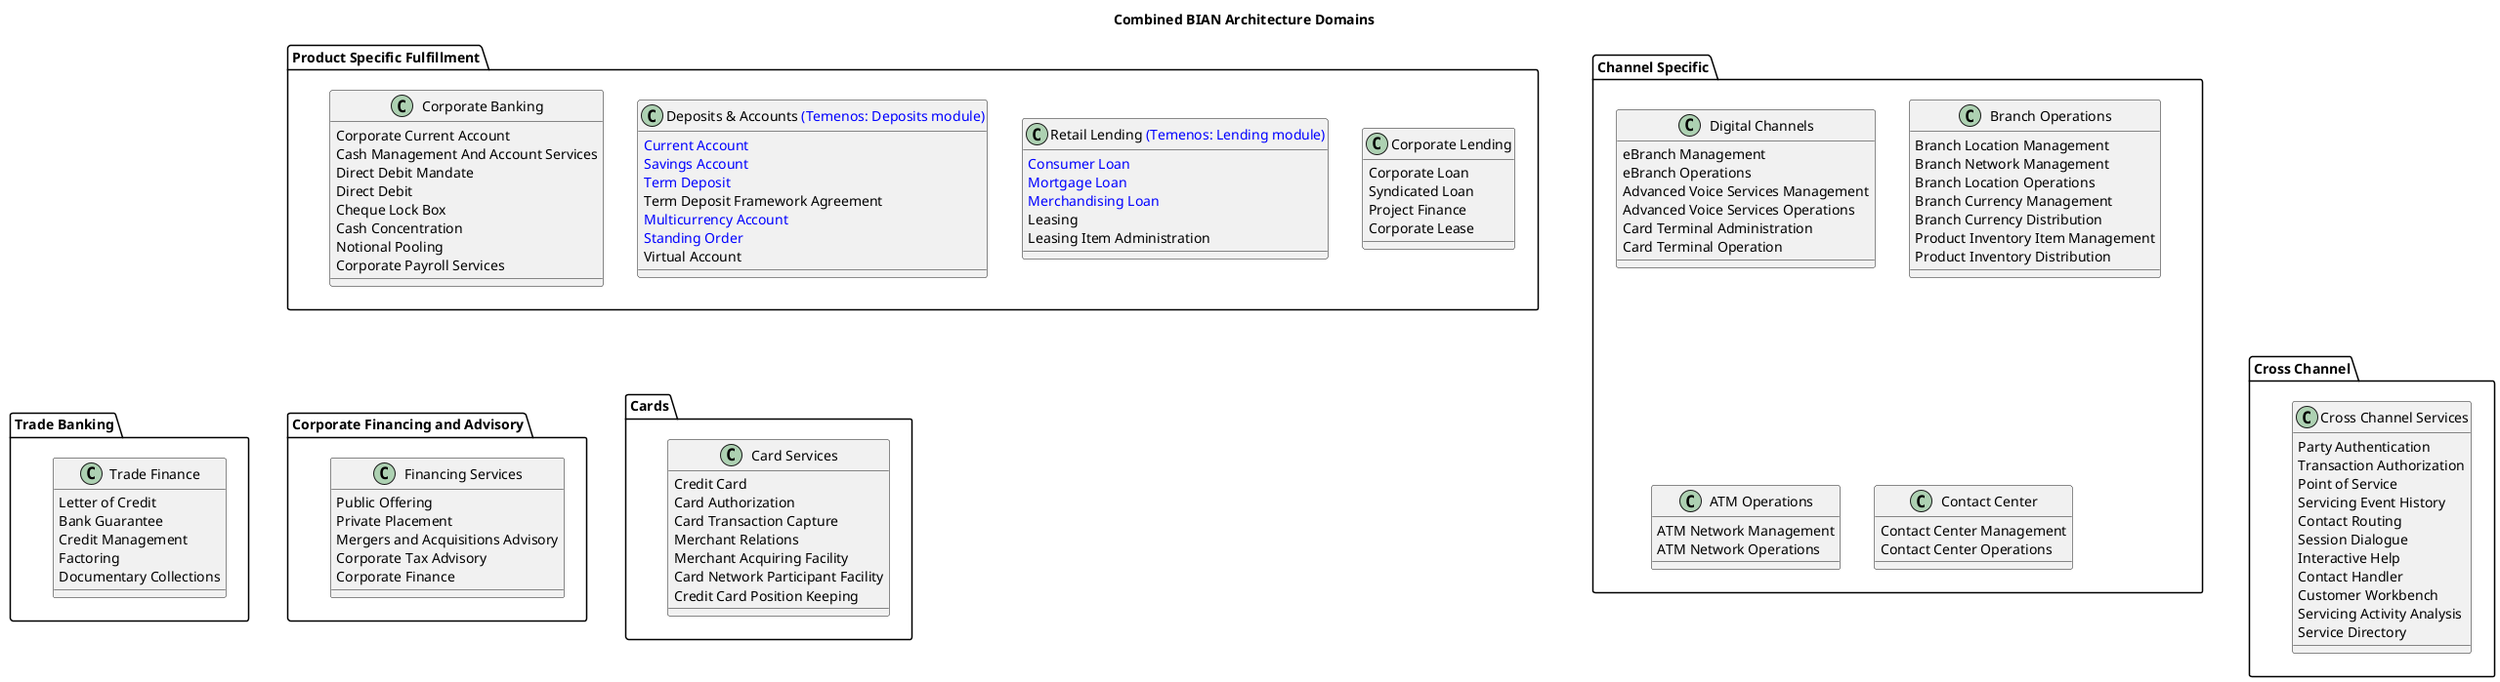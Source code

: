 @startuml Combined BIAN Diagrams

title Combined BIAN Architecture Domains

!define LAYOUT top to bottom direction

' === Channels Domain ===
' Row 1
together {
  package "Channel Specific" as CHANNEL_SPECIFIC {
    class "Digital Channels" as DIGITAL {
      eBranch Management
      eBranch Operations
      Advanced Voice Services Management
      Advanced Voice Services Operations
      Card Terminal Administration
      Card Terminal Operation
    }

    class "Branch Operations" as BRANCH {
      Branch Location Management
      Branch Network Management
      Branch Location Operations
      Branch Currency Management
      Branch Currency Distribution
      Product Inventory Item Management
      Product Inventory Distribution
    }

    class "ATM Operations" as ATM {
      ATM Network Management
      ATM Network Operations
    }

    class "Contact Center" as CONTACT {
      Contact Center Management
      Contact Center Operations
    }
  }
}

' Row 2
package "Cross Channel" as CROSS_CHANNEL {
  class "Cross Channel Services" as CROSS_CHAN {
    Party Authentication
    Transaction Authorization
    Point of Service
    Servicing Event History
    Contact Routing
    Session Dialogue
    Interactive Help
    Contact Handler
    Customer Workbench
    Servicing Activity Analysis
    Service Directory
  }
}

' Layout positioning
CHANNEL_SPECIFIC -[hidden]down- CROSS_CHANNEL

' === Products, Loans & Cards Domain ===
' Row 1
together {
  package "Product Specific Fulfillment" as PRODUCTS {
    class "Deposits & Accounts <color:#0000FF>(Temenos: Deposits module)</color>" as DEP {
      <color:#0000FF>Current Account</color>
      <color:#0000FF>Savings Account</color>
      <color:#0000FF>Term Deposit</color>
      Term Deposit Framework Agreement
      <color:#0000FF>Multicurrency Account</color>
      <color:#0000FF>Standing Order</color>
      Virtual Account
    }

    class "Retail Lending <color:#0000FF>(Temenos: Lending module)</color>" as RETAIL_LENDING {
      <color:#0000FF>Consumer Loan</color>
      <color:#0000FF>Mortgage Loan</color>
      <color:#0000FF>Merchandising Loan</color>
      Leasing
      Leasing Item Administration
    }

    class "Corporate Lending" as CORP_LENDING {
      Corporate Loan
      Syndicated Loan
      Project Finance
      Corporate Lease
    }

    class "Corporate Banking" as CORP {
      Corporate Current Account
      Cash Management And Account Services
      Direct Debit Mandate
      Direct Debit
      Cheque Lock Box
      Cash Concentration
      Notional Pooling
      Corporate Payroll Services
    }
  }
}

' Row 2
together {
  package "Cards" as CARDS {
    class "Card Services" as CARD_SVC {
      Credit Card
      Card Authorization
      Card Transaction Capture
      Merchant Relations
      Merchant Acquiring Facility
      Card Network Participant Facility
      Credit Card Position Keeping
    }
  }

  package "Corporate Financing and Advisory" as CORP_FIN {
    class "Financing Services" as FIN_SVC {
      Public Offering
      Private Placement
      Mergers and Acquisitions Advisory
      Corporate Tax Advisory
      Corporate Finance
    }
  }

  package "Trade Banking" as TRADE {
    class "Trade Finance" as TRADE_FIN {
      Letter of Credit
      Bank Guarantee
      Credit Management
      Factoring
      Documentary Collections
    }
  }
}

' Layout positioning
CARDS -[hidden]right- CORP_FIN
CORP_FIN -[hidden]right- TRADE
PRODUCTS -[hidden]down- CARDS
PRODUCTS -[hidden]down- CORP_FIN
PRODUCTS -[hidden]down- TRADE

' Additional positioning for new lending sections
RETAIL_LENDING -[hidden]right- CORP_LENDING

@enduml